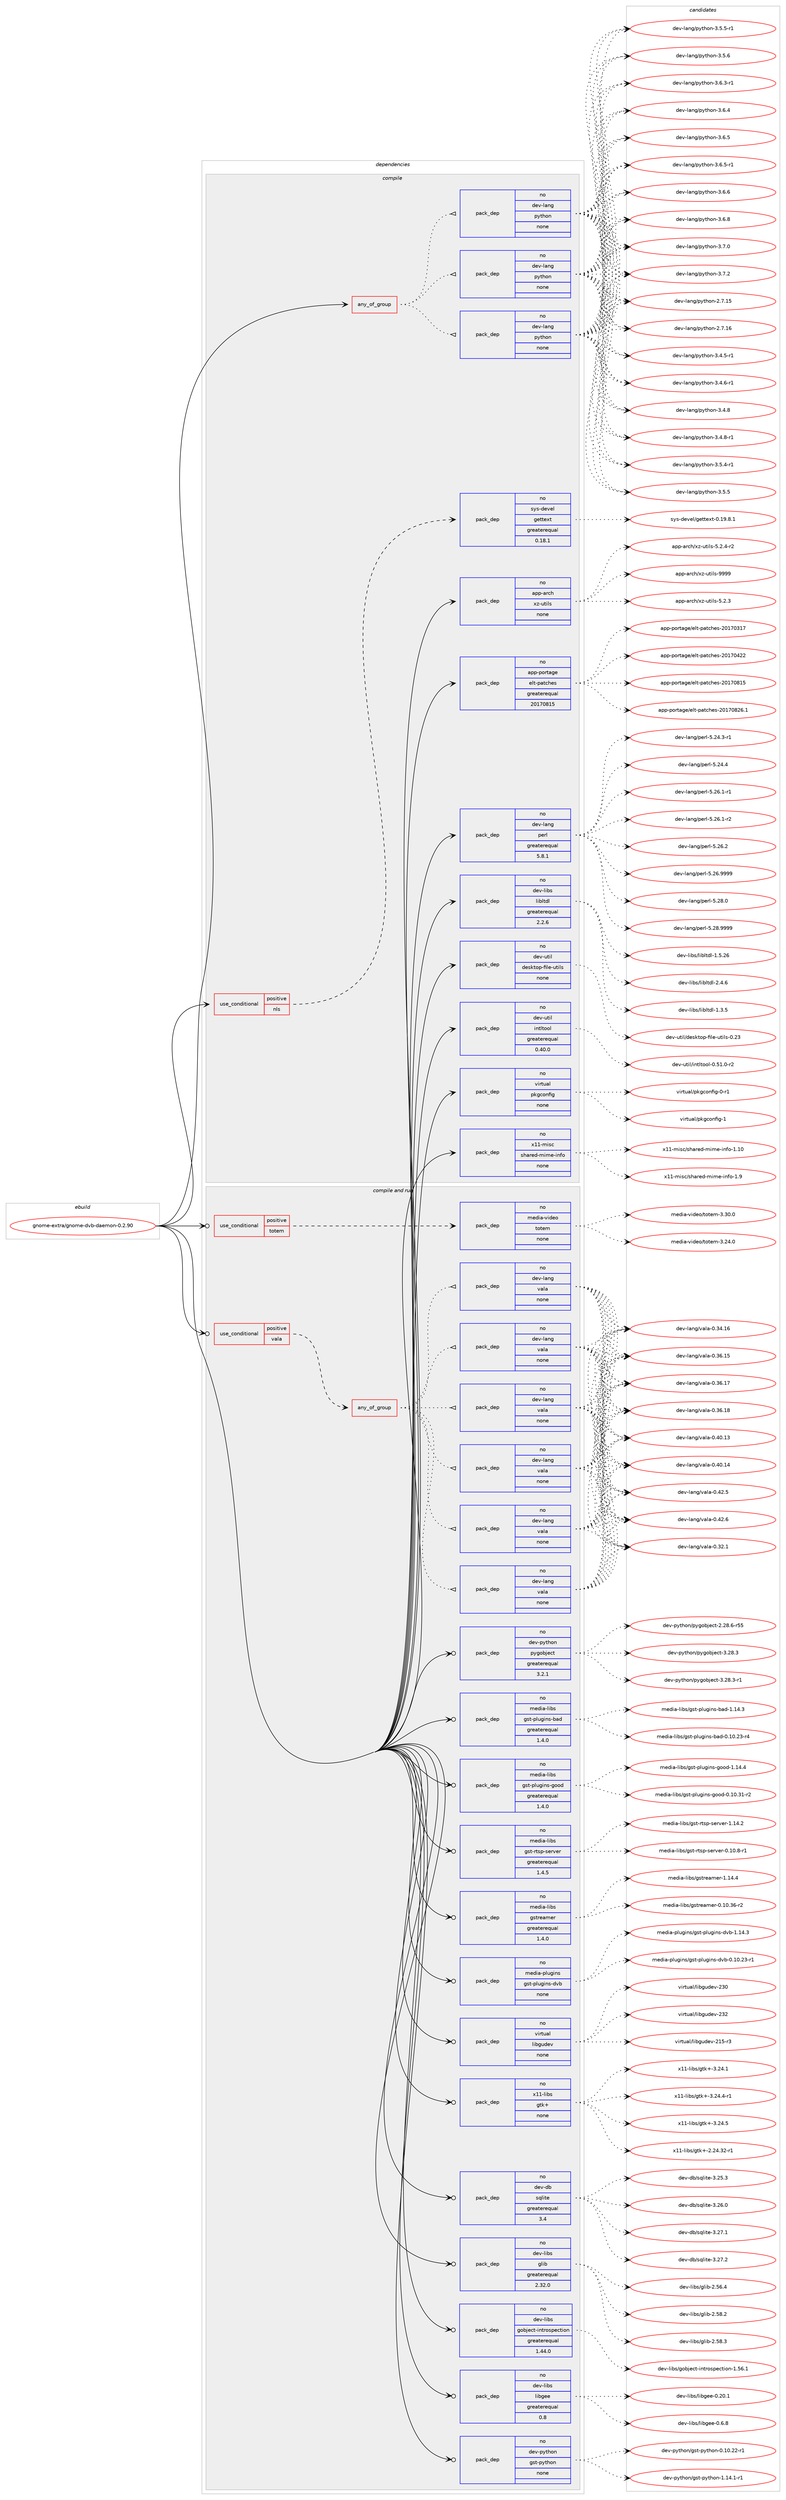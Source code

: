 digraph prolog {

# *************
# Graph options
# *************

newrank=true;
concentrate=true;
compound=true;
graph [rankdir=LR,fontname=Helvetica,fontsize=10,ranksep=1.5];#, ranksep=2.5, nodesep=0.2];
edge  [arrowhead=vee];
node  [fontname=Helvetica,fontsize=10];

# **********
# The ebuild
# **********

subgraph cluster_leftcol {
color=gray;
rank=same;
label=<<i>ebuild</i>>;
id [label="gnome-extra/gnome-dvb-daemon-0.2.90", color=red, width=4, href="../gnome-extra/gnome-dvb-daemon-0.2.90.svg"];
}

# ****************
# The dependencies
# ****************

subgraph cluster_midcol {
color=gray;
label=<<i>dependencies</i>>;
subgraph cluster_compile {
fillcolor="#eeeeee";
style=filled;
label=<<i>compile</i>>;
subgraph any23605 {
dependency1567300 [label=<<TABLE BORDER="0" CELLBORDER="1" CELLSPACING="0" CELLPADDING="4"><TR><TD CELLPADDING="10">any_of_group</TD></TR></TABLE>>, shape=none, color=red];subgraph pack1115075 {
dependency1567301 [label=<<TABLE BORDER="0" CELLBORDER="1" CELLSPACING="0" CELLPADDING="4" WIDTH="220"><TR><TD ROWSPAN="6" CELLPADDING="30">pack_dep</TD></TR><TR><TD WIDTH="110">no</TD></TR><TR><TD>dev-lang</TD></TR><TR><TD>python</TD></TR><TR><TD>none</TD></TR><TR><TD></TD></TR></TABLE>>, shape=none, color=blue];
}
dependency1567300:e -> dependency1567301:w [weight=20,style="dotted",arrowhead="oinv"];
subgraph pack1115076 {
dependency1567302 [label=<<TABLE BORDER="0" CELLBORDER="1" CELLSPACING="0" CELLPADDING="4" WIDTH="220"><TR><TD ROWSPAN="6" CELLPADDING="30">pack_dep</TD></TR><TR><TD WIDTH="110">no</TD></TR><TR><TD>dev-lang</TD></TR><TR><TD>python</TD></TR><TR><TD>none</TD></TR><TR><TD></TD></TR></TABLE>>, shape=none, color=blue];
}
dependency1567300:e -> dependency1567302:w [weight=20,style="dotted",arrowhead="oinv"];
subgraph pack1115077 {
dependency1567303 [label=<<TABLE BORDER="0" CELLBORDER="1" CELLSPACING="0" CELLPADDING="4" WIDTH="220"><TR><TD ROWSPAN="6" CELLPADDING="30">pack_dep</TD></TR><TR><TD WIDTH="110">no</TD></TR><TR><TD>dev-lang</TD></TR><TR><TD>python</TD></TR><TR><TD>none</TD></TR><TR><TD></TD></TR></TABLE>>, shape=none, color=blue];
}
dependency1567300:e -> dependency1567303:w [weight=20,style="dotted",arrowhead="oinv"];
}
id:e -> dependency1567300:w [weight=20,style="solid",arrowhead="vee"];
subgraph cond428008 {
dependency1567304 [label=<<TABLE BORDER="0" CELLBORDER="1" CELLSPACING="0" CELLPADDING="4"><TR><TD ROWSPAN="3" CELLPADDING="10">use_conditional</TD></TR><TR><TD>positive</TD></TR><TR><TD>nls</TD></TR></TABLE>>, shape=none, color=red];
subgraph pack1115078 {
dependency1567305 [label=<<TABLE BORDER="0" CELLBORDER="1" CELLSPACING="0" CELLPADDING="4" WIDTH="220"><TR><TD ROWSPAN="6" CELLPADDING="30">pack_dep</TD></TR><TR><TD WIDTH="110">no</TD></TR><TR><TD>sys-devel</TD></TR><TR><TD>gettext</TD></TR><TR><TD>greaterequal</TD></TR><TR><TD>0.18.1</TD></TR></TABLE>>, shape=none, color=blue];
}
dependency1567304:e -> dependency1567305:w [weight=20,style="dashed",arrowhead="vee"];
}
id:e -> dependency1567304:w [weight=20,style="solid",arrowhead="vee"];
subgraph pack1115079 {
dependency1567306 [label=<<TABLE BORDER="0" CELLBORDER="1" CELLSPACING="0" CELLPADDING="4" WIDTH="220"><TR><TD ROWSPAN="6" CELLPADDING="30">pack_dep</TD></TR><TR><TD WIDTH="110">no</TD></TR><TR><TD>app-arch</TD></TR><TR><TD>xz-utils</TD></TR><TR><TD>none</TD></TR><TR><TD></TD></TR></TABLE>>, shape=none, color=blue];
}
id:e -> dependency1567306:w [weight=20,style="solid",arrowhead="vee"];
subgraph pack1115080 {
dependency1567307 [label=<<TABLE BORDER="0" CELLBORDER="1" CELLSPACING="0" CELLPADDING="4" WIDTH="220"><TR><TD ROWSPAN="6" CELLPADDING="30">pack_dep</TD></TR><TR><TD WIDTH="110">no</TD></TR><TR><TD>app-portage</TD></TR><TR><TD>elt-patches</TD></TR><TR><TD>greaterequal</TD></TR><TR><TD>20170815</TD></TR></TABLE>>, shape=none, color=blue];
}
id:e -> dependency1567307:w [weight=20,style="solid",arrowhead="vee"];
subgraph pack1115081 {
dependency1567308 [label=<<TABLE BORDER="0" CELLBORDER="1" CELLSPACING="0" CELLPADDING="4" WIDTH="220"><TR><TD ROWSPAN="6" CELLPADDING="30">pack_dep</TD></TR><TR><TD WIDTH="110">no</TD></TR><TR><TD>dev-lang</TD></TR><TR><TD>perl</TD></TR><TR><TD>greaterequal</TD></TR><TR><TD>5.8.1</TD></TR></TABLE>>, shape=none, color=blue];
}
id:e -> dependency1567308:w [weight=20,style="solid",arrowhead="vee"];
subgraph pack1115082 {
dependency1567309 [label=<<TABLE BORDER="0" CELLBORDER="1" CELLSPACING="0" CELLPADDING="4" WIDTH="220"><TR><TD ROWSPAN="6" CELLPADDING="30">pack_dep</TD></TR><TR><TD WIDTH="110">no</TD></TR><TR><TD>dev-libs</TD></TR><TR><TD>libltdl</TD></TR><TR><TD>greaterequal</TD></TR><TR><TD>2.2.6</TD></TR></TABLE>>, shape=none, color=blue];
}
id:e -> dependency1567309:w [weight=20,style="solid",arrowhead="vee"];
subgraph pack1115083 {
dependency1567310 [label=<<TABLE BORDER="0" CELLBORDER="1" CELLSPACING="0" CELLPADDING="4" WIDTH="220"><TR><TD ROWSPAN="6" CELLPADDING="30">pack_dep</TD></TR><TR><TD WIDTH="110">no</TD></TR><TR><TD>dev-util</TD></TR><TR><TD>desktop-file-utils</TD></TR><TR><TD>none</TD></TR><TR><TD></TD></TR></TABLE>>, shape=none, color=blue];
}
id:e -> dependency1567310:w [weight=20,style="solid",arrowhead="vee"];
subgraph pack1115084 {
dependency1567311 [label=<<TABLE BORDER="0" CELLBORDER="1" CELLSPACING="0" CELLPADDING="4" WIDTH="220"><TR><TD ROWSPAN="6" CELLPADDING="30">pack_dep</TD></TR><TR><TD WIDTH="110">no</TD></TR><TR><TD>dev-util</TD></TR><TR><TD>intltool</TD></TR><TR><TD>greaterequal</TD></TR><TR><TD>0.40.0</TD></TR></TABLE>>, shape=none, color=blue];
}
id:e -> dependency1567311:w [weight=20,style="solid",arrowhead="vee"];
subgraph pack1115085 {
dependency1567312 [label=<<TABLE BORDER="0" CELLBORDER="1" CELLSPACING="0" CELLPADDING="4" WIDTH="220"><TR><TD ROWSPAN="6" CELLPADDING="30">pack_dep</TD></TR><TR><TD WIDTH="110">no</TD></TR><TR><TD>virtual</TD></TR><TR><TD>pkgconfig</TD></TR><TR><TD>none</TD></TR><TR><TD></TD></TR></TABLE>>, shape=none, color=blue];
}
id:e -> dependency1567312:w [weight=20,style="solid",arrowhead="vee"];
subgraph pack1115086 {
dependency1567313 [label=<<TABLE BORDER="0" CELLBORDER="1" CELLSPACING="0" CELLPADDING="4" WIDTH="220"><TR><TD ROWSPAN="6" CELLPADDING="30">pack_dep</TD></TR><TR><TD WIDTH="110">no</TD></TR><TR><TD>x11-misc</TD></TR><TR><TD>shared-mime-info</TD></TR><TR><TD>none</TD></TR><TR><TD></TD></TR></TABLE>>, shape=none, color=blue];
}
id:e -> dependency1567313:w [weight=20,style="solid",arrowhead="vee"];
}
subgraph cluster_compileandrun {
fillcolor="#eeeeee";
style=filled;
label=<<i>compile and run</i>>;
subgraph cond428009 {
dependency1567314 [label=<<TABLE BORDER="0" CELLBORDER="1" CELLSPACING="0" CELLPADDING="4"><TR><TD ROWSPAN="3" CELLPADDING="10">use_conditional</TD></TR><TR><TD>positive</TD></TR><TR><TD>totem</TD></TR></TABLE>>, shape=none, color=red];
subgraph pack1115087 {
dependency1567315 [label=<<TABLE BORDER="0" CELLBORDER="1" CELLSPACING="0" CELLPADDING="4" WIDTH="220"><TR><TD ROWSPAN="6" CELLPADDING="30">pack_dep</TD></TR><TR><TD WIDTH="110">no</TD></TR><TR><TD>media-video</TD></TR><TR><TD>totem</TD></TR><TR><TD>none</TD></TR><TR><TD></TD></TR></TABLE>>, shape=none, color=blue];
}
dependency1567314:e -> dependency1567315:w [weight=20,style="dashed",arrowhead="vee"];
}
id:e -> dependency1567314:w [weight=20,style="solid",arrowhead="odotvee"];
subgraph cond428010 {
dependency1567316 [label=<<TABLE BORDER="0" CELLBORDER="1" CELLSPACING="0" CELLPADDING="4"><TR><TD ROWSPAN="3" CELLPADDING="10">use_conditional</TD></TR><TR><TD>positive</TD></TR><TR><TD>vala</TD></TR></TABLE>>, shape=none, color=red];
subgraph any23606 {
dependency1567317 [label=<<TABLE BORDER="0" CELLBORDER="1" CELLSPACING="0" CELLPADDING="4"><TR><TD CELLPADDING="10">any_of_group</TD></TR></TABLE>>, shape=none, color=red];subgraph pack1115088 {
dependency1567318 [label=<<TABLE BORDER="0" CELLBORDER="1" CELLSPACING="0" CELLPADDING="4" WIDTH="220"><TR><TD ROWSPAN="6" CELLPADDING="30">pack_dep</TD></TR><TR><TD WIDTH="110">no</TD></TR><TR><TD>dev-lang</TD></TR><TR><TD>vala</TD></TR><TR><TD>none</TD></TR><TR><TD></TD></TR></TABLE>>, shape=none, color=blue];
}
dependency1567317:e -> dependency1567318:w [weight=20,style="dotted",arrowhead="oinv"];
subgraph pack1115089 {
dependency1567319 [label=<<TABLE BORDER="0" CELLBORDER="1" CELLSPACING="0" CELLPADDING="4" WIDTH="220"><TR><TD ROWSPAN="6" CELLPADDING="30">pack_dep</TD></TR><TR><TD WIDTH="110">no</TD></TR><TR><TD>dev-lang</TD></TR><TR><TD>vala</TD></TR><TR><TD>none</TD></TR><TR><TD></TD></TR></TABLE>>, shape=none, color=blue];
}
dependency1567317:e -> dependency1567319:w [weight=20,style="dotted",arrowhead="oinv"];
subgraph pack1115090 {
dependency1567320 [label=<<TABLE BORDER="0" CELLBORDER="1" CELLSPACING="0" CELLPADDING="4" WIDTH="220"><TR><TD ROWSPAN="6" CELLPADDING="30">pack_dep</TD></TR><TR><TD WIDTH="110">no</TD></TR><TR><TD>dev-lang</TD></TR><TR><TD>vala</TD></TR><TR><TD>none</TD></TR><TR><TD></TD></TR></TABLE>>, shape=none, color=blue];
}
dependency1567317:e -> dependency1567320:w [weight=20,style="dotted",arrowhead="oinv"];
subgraph pack1115091 {
dependency1567321 [label=<<TABLE BORDER="0" CELLBORDER="1" CELLSPACING="0" CELLPADDING="4" WIDTH="220"><TR><TD ROWSPAN="6" CELLPADDING="30">pack_dep</TD></TR><TR><TD WIDTH="110">no</TD></TR><TR><TD>dev-lang</TD></TR><TR><TD>vala</TD></TR><TR><TD>none</TD></TR><TR><TD></TD></TR></TABLE>>, shape=none, color=blue];
}
dependency1567317:e -> dependency1567321:w [weight=20,style="dotted",arrowhead="oinv"];
subgraph pack1115092 {
dependency1567322 [label=<<TABLE BORDER="0" CELLBORDER="1" CELLSPACING="0" CELLPADDING="4" WIDTH="220"><TR><TD ROWSPAN="6" CELLPADDING="30">pack_dep</TD></TR><TR><TD WIDTH="110">no</TD></TR><TR><TD>dev-lang</TD></TR><TR><TD>vala</TD></TR><TR><TD>none</TD></TR><TR><TD></TD></TR></TABLE>>, shape=none, color=blue];
}
dependency1567317:e -> dependency1567322:w [weight=20,style="dotted",arrowhead="oinv"];
subgraph pack1115093 {
dependency1567323 [label=<<TABLE BORDER="0" CELLBORDER="1" CELLSPACING="0" CELLPADDING="4" WIDTH="220"><TR><TD ROWSPAN="6" CELLPADDING="30">pack_dep</TD></TR><TR><TD WIDTH="110">no</TD></TR><TR><TD>dev-lang</TD></TR><TR><TD>vala</TD></TR><TR><TD>none</TD></TR><TR><TD></TD></TR></TABLE>>, shape=none, color=blue];
}
dependency1567317:e -> dependency1567323:w [weight=20,style="dotted",arrowhead="oinv"];
}
dependency1567316:e -> dependency1567317:w [weight=20,style="dashed",arrowhead="vee"];
}
id:e -> dependency1567316:w [weight=20,style="solid",arrowhead="odotvee"];
subgraph pack1115094 {
dependency1567324 [label=<<TABLE BORDER="0" CELLBORDER="1" CELLSPACING="0" CELLPADDING="4" WIDTH="220"><TR><TD ROWSPAN="6" CELLPADDING="30">pack_dep</TD></TR><TR><TD WIDTH="110">no</TD></TR><TR><TD>dev-db</TD></TR><TR><TD>sqlite</TD></TR><TR><TD>greaterequal</TD></TR><TR><TD>3.4</TD></TR></TABLE>>, shape=none, color=blue];
}
id:e -> dependency1567324:w [weight=20,style="solid",arrowhead="odotvee"];
subgraph pack1115095 {
dependency1567325 [label=<<TABLE BORDER="0" CELLBORDER="1" CELLSPACING="0" CELLPADDING="4" WIDTH="220"><TR><TD ROWSPAN="6" CELLPADDING="30">pack_dep</TD></TR><TR><TD WIDTH="110">no</TD></TR><TR><TD>dev-libs</TD></TR><TR><TD>glib</TD></TR><TR><TD>greaterequal</TD></TR><TR><TD>2.32.0</TD></TR></TABLE>>, shape=none, color=blue];
}
id:e -> dependency1567325:w [weight=20,style="solid",arrowhead="odotvee"];
subgraph pack1115096 {
dependency1567326 [label=<<TABLE BORDER="0" CELLBORDER="1" CELLSPACING="0" CELLPADDING="4" WIDTH="220"><TR><TD ROWSPAN="6" CELLPADDING="30">pack_dep</TD></TR><TR><TD WIDTH="110">no</TD></TR><TR><TD>dev-libs</TD></TR><TR><TD>gobject-introspection</TD></TR><TR><TD>greaterequal</TD></TR><TR><TD>1.44.0</TD></TR></TABLE>>, shape=none, color=blue];
}
id:e -> dependency1567326:w [weight=20,style="solid",arrowhead="odotvee"];
subgraph pack1115097 {
dependency1567327 [label=<<TABLE BORDER="0" CELLBORDER="1" CELLSPACING="0" CELLPADDING="4" WIDTH="220"><TR><TD ROWSPAN="6" CELLPADDING="30">pack_dep</TD></TR><TR><TD WIDTH="110">no</TD></TR><TR><TD>dev-libs</TD></TR><TR><TD>libgee</TD></TR><TR><TD>greaterequal</TD></TR><TR><TD>0.8</TD></TR></TABLE>>, shape=none, color=blue];
}
id:e -> dependency1567327:w [weight=20,style="solid",arrowhead="odotvee"];
subgraph pack1115098 {
dependency1567328 [label=<<TABLE BORDER="0" CELLBORDER="1" CELLSPACING="0" CELLPADDING="4" WIDTH="220"><TR><TD ROWSPAN="6" CELLPADDING="30">pack_dep</TD></TR><TR><TD WIDTH="110">no</TD></TR><TR><TD>dev-python</TD></TR><TR><TD>gst-python</TD></TR><TR><TD>none</TD></TR><TR><TD></TD></TR></TABLE>>, shape=none, color=blue];
}
id:e -> dependency1567328:w [weight=20,style="solid",arrowhead="odotvee"];
subgraph pack1115099 {
dependency1567329 [label=<<TABLE BORDER="0" CELLBORDER="1" CELLSPACING="0" CELLPADDING="4" WIDTH="220"><TR><TD ROWSPAN="6" CELLPADDING="30">pack_dep</TD></TR><TR><TD WIDTH="110">no</TD></TR><TR><TD>dev-python</TD></TR><TR><TD>pygobject</TD></TR><TR><TD>greaterequal</TD></TR><TR><TD>3.2.1</TD></TR></TABLE>>, shape=none, color=blue];
}
id:e -> dependency1567329:w [weight=20,style="solid",arrowhead="odotvee"];
subgraph pack1115100 {
dependency1567330 [label=<<TABLE BORDER="0" CELLBORDER="1" CELLSPACING="0" CELLPADDING="4" WIDTH="220"><TR><TD ROWSPAN="6" CELLPADDING="30">pack_dep</TD></TR><TR><TD WIDTH="110">no</TD></TR><TR><TD>media-libs</TD></TR><TR><TD>gst-plugins-bad</TD></TR><TR><TD>greaterequal</TD></TR><TR><TD>1.4.0</TD></TR></TABLE>>, shape=none, color=blue];
}
id:e -> dependency1567330:w [weight=20,style="solid",arrowhead="odotvee"];
subgraph pack1115101 {
dependency1567331 [label=<<TABLE BORDER="0" CELLBORDER="1" CELLSPACING="0" CELLPADDING="4" WIDTH="220"><TR><TD ROWSPAN="6" CELLPADDING="30">pack_dep</TD></TR><TR><TD WIDTH="110">no</TD></TR><TR><TD>media-libs</TD></TR><TR><TD>gst-plugins-good</TD></TR><TR><TD>greaterequal</TD></TR><TR><TD>1.4.0</TD></TR></TABLE>>, shape=none, color=blue];
}
id:e -> dependency1567331:w [weight=20,style="solid",arrowhead="odotvee"];
subgraph pack1115102 {
dependency1567332 [label=<<TABLE BORDER="0" CELLBORDER="1" CELLSPACING="0" CELLPADDING="4" WIDTH="220"><TR><TD ROWSPAN="6" CELLPADDING="30">pack_dep</TD></TR><TR><TD WIDTH="110">no</TD></TR><TR><TD>media-libs</TD></TR><TR><TD>gst-rtsp-server</TD></TR><TR><TD>greaterequal</TD></TR><TR><TD>1.4.5</TD></TR></TABLE>>, shape=none, color=blue];
}
id:e -> dependency1567332:w [weight=20,style="solid",arrowhead="odotvee"];
subgraph pack1115103 {
dependency1567333 [label=<<TABLE BORDER="0" CELLBORDER="1" CELLSPACING="0" CELLPADDING="4" WIDTH="220"><TR><TD ROWSPAN="6" CELLPADDING="30">pack_dep</TD></TR><TR><TD WIDTH="110">no</TD></TR><TR><TD>media-libs</TD></TR><TR><TD>gstreamer</TD></TR><TR><TD>greaterequal</TD></TR><TR><TD>1.4.0</TD></TR></TABLE>>, shape=none, color=blue];
}
id:e -> dependency1567333:w [weight=20,style="solid",arrowhead="odotvee"];
subgraph pack1115104 {
dependency1567334 [label=<<TABLE BORDER="0" CELLBORDER="1" CELLSPACING="0" CELLPADDING="4" WIDTH="220"><TR><TD ROWSPAN="6" CELLPADDING="30">pack_dep</TD></TR><TR><TD WIDTH="110">no</TD></TR><TR><TD>media-plugins</TD></TR><TR><TD>gst-plugins-dvb</TD></TR><TR><TD>none</TD></TR><TR><TD></TD></TR></TABLE>>, shape=none, color=blue];
}
id:e -> dependency1567334:w [weight=20,style="solid",arrowhead="odotvee"];
subgraph pack1115105 {
dependency1567335 [label=<<TABLE BORDER="0" CELLBORDER="1" CELLSPACING="0" CELLPADDING="4" WIDTH="220"><TR><TD ROWSPAN="6" CELLPADDING="30">pack_dep</TD></TR><TR><TD WIDTH="110">no</TD></TR><TR><TD>virtual</TD></TR><TR><TD>libgudev</TD></TR><TR><TD>none</TD></TR><TR><TD></TD></TR></TABLE>>, shape=none, color=blue];
}
id:e -> dependency1567335:w [weight=20,style="solid",arrowhead="odotvee"];
subgraph pack1115106 {
dependency1567336 [label=<<TABLE BORDER="0" CELLBORDER="1" CELLSPACING="0" CELLPADDING="4" WIDTH="220"><TR><TD ROWSPAN="6" CELLPADDING="30">pack_dep</TD></TR><TR><TD WIDTH="110">no</TD></TR><TR><TD>x11-libs</TD></TR><TR><TD>gtk+</TD></TR><TR><TD>none</TD></TR><TR><TD></TD></TR></TABLE>>, shape=none, color=blue];
}
id:e -> dependency1567336:w [weight=20,style="solid",arrowhead="odotvee"];
}
subgraph cluster_run {
fillcolor="#eeeeee";
style=filled;
label=<<i>run</i>>;
}
}

# **************
# The candidates
# **************

subgraph cluster_choices {
rank=same;
color=gray;
label=<<i>candidates</i>>;

subgraph choice1115075 {
color=black;
nodesep=1;
choice10010111845108971101034711212111610411111045504655464953 [label="dev-lang/python-2.7.15", color=red, width=4,href="../dev-lang/python-2.7.15.svg"];
choice10010111845108971101034711212111610411111045504655464954 [label="dev-lang/python-2.7.16", color=red, width=4,href="../dev-lang/python-2.7.16.svg"];
choice1001011184510897110103471121211161041111104551465246534511449 [label="dev-lang/python-3.4.5-r1", color=red, width=4,href="../dev-lang/python-3.4.5-r1.svg"];
choice1001011184510897110103471121211161041111104551465246544511449 [label="dev-lang/python-3.4.6-r1", color=red, width=4,href="../dev-lang/python-3.4.6-r1.svg"];
choice100101118451089711010347112121116104111110455146524656 [label="dev-lang/python-3.4.8", color=red, width=4,href="../dev-lang/python-3.4.8.svg"];
choice1001011184510897110103471121211161041111104551465246564511449 [label="dev-lang/python-3.4.8-r1", color=red, width=4,href="../dev-lang/python-3.4.8-r1.svg"];
choice1001011184510897110103471121211161041111104551465346524511449 [label="dev-lang/python-3.5.4-r1", color=red, width=4,href="../dev-lang/python-3.5.4-r1.svg"];
choice100101118451089711010347112121116104111110455146534653 [label="dev-lang/python-3.5.5", color=red, width=4,href="../dev-lang/python-3.5.5.svg"];
choice1001011184510897110103471121211161041111104551465346534511449 [label="dev-lang/python-3.5.5-r1", color=red, width=4,href="../dev-lang/python-3.5.5-r1.svg"];
choice100101118451089711010347112121116104111110455146534654 [label="dev-lang/python-3.5.6", color=red, width=4,href="../dev-lang/python-3.5.6.svg"];
choice1001011184510897110103471121211161041111104551465446514511449 [label="dev-lang/python-3.6.3-r1", color=red, width=4,href="../dev-lang/python-3.6.3-r1.svg"];
choice100101118451089711010347112121116104111110455146544652 [label="dev-lang/python-3.6.4", color=red, width=4,href="../dev-lang/python-3.6.4.svg"];
choice100101118451089711010347112121116104111110455146544653 [label="dev-lang/python-3.6.5", color=red, width=4,href="../dev-lang/python-3.6.5.svg"];
choice1001011184510897110103471121211161041111104551465446534511449 [label="dev-lang/python-3.6.5-r1", color=red, width=4,href="../dev-lang/python-3.6.5-r1.svg"];
choice100101118451089711010347112121116104111110455146544654 [label="dev-lang/python-3.6.6", color=red, width=4,href="../dev-lang/python-3.6.6.svg"];
choice100101118451089711010347112121116104111110455146544656 [label="dev-lang/python-3.6.8", color=red, width=4,href="../dev-lang/python-3.6.8.svg"];
choice100101118451089711010347112121116104111110455146554648 [label="dev-lang/python-3.7.0", color=red, width=4,href="../dev-lang/python-3.7.0.svg"];
choice100101118451089711010347112121116104111110455146554650 [label="dev-lang/python-3.7.2", color=red, width=4,href="../dev-lang/python-3.7.2.svg"];
dependency1567301:e -> choice10010111845108971101034711212111610411111045504655464953:w [style=dotted,weight="100"];
dependency1567301:e -> choice10010111845108971101034711212111610411111045504655464954:w [style=dotted,weight="100"];
dependency1567301:e -> choice1001011184510897110103471121211161041111104551465246534511449:w [style=dotted,weight="100"];
dependency1567301:e -> choice1001011184510897110103471121211161041111104551465246544511449:w [style=dotted,weight="100"];
dependency1567301:e -> choice100101118451089711010347112121116104111110455146524656:w [style=dotted,weight="100"];
dependency1567301:e -> choice1001011184510897110103471121211161041111104551465246564511449:w [style=dotted,weight="100"];
dependency1567301:e -> choice1001011184510897110103471121211161041111104551465346524511449:w [style=dotted,weight="100"];
dependency1567301:e -> choice100101118451089711010347112121116104111110455146534653:w [style=dotted,weight="100"];
dependency1567301:e -> choice1001011184510897110103471121211161041111104551465346534511449:w [style=dotted,weight="100"];
dependency1567301:e -> choice100101118451089711010347112121116104111110455146534654:w [style=dotted,weight="100"];
dependency1567301:e -> choice1001011184510897110103471121211161041111104551465446514511449:w [style=dotted,weight="100"];
dependency1567301:e -> choice100101118451089711010347112121116104111110455146544652:w [style=dotted,weight="100"];
dependency1567301:e -> choice100101118451089711010347112121116104111110455146544653:w [style=dotted,weight="100"];
dependency1567301:e -> choice1001011184510897110103471121211161041111104551465446534511449:w [style=dotted,weight="100"];
dependency1567301:e -> choice100101118451089711010347112121116104111110455146544654:w [style=dotted,weight="100"];
dependency1567301:e -> choice100101118451089711010347112121116104111110455146544656:w [style=dotted,weight="100"];
dependency1567301:e -> choice100101118451089711010347112121116104111110455146554648:w [style=dotted,weight="100"];
dependency1567301:e -> choice100101118451089711010347112121116104111110455146554650:w [style=dotted,weight="100"];
}
subgraph choice1115076 {
color=black;
nodesep=1;
choice10010111845108971101034711212111610411111045504655464953 [label="dev-lang/python-2.7.15", color=red, width=4,href="../dev-lang/python-2.7.15.svg"];
choice10010111845108971101034711212111610411111045504655464954 [label="dev-lang/python-2.7.16", color=red, width=4,href="../dev-lang/python-2.7.16.svg"];
choice1001011184510897110103471121211161041111104551465246534511449 [label="dev-lang/python-3.4.5-r1", color=red, width=4,href="../dev-lang/python-3.4.5-r1.svg"];
choice1001011184510897110103471121211161041111104551465246544511449 [label="dev-lang/python-3.4.6-r1", color=red, width=4,href="../dev-lang/python-3.4.6-r1.svg"];
choice100101118451089711010347112121116104111110455146524656 [label="dev-lang/python-3.4.8", color=red, width=4,href="../dev-lang/python-3.4.8.svg"];
choice1001011184510897110103471121211161041111104551465246564511449 [label="dev-lang/python-3.4.8-r1", color=red, width=4,href="../dev-lang/python-3.4.8-r1.svg"];
choice1001011184510897110103471121211161041111104551465346524511449 [label="dev-lang/python-3.5.4-r1", color=red, width=4,href="../dev-lang/python-3.5.4-r1.svg"];
choice100101118451089711010347112121116104111110455146534653 [label="dev-lang/python-3.5.5", color=red, width=4,href="../dev-lang/python-3.5.5.svg"];
choice1001011184510897110103471121211161041111104551465346534511449 [label="dev-lang/python-3.5.5-r1", color=red, width=4,href="../dev-lang/python-3.5.5-r1.svg"];
choice100101118451089711010347112121116104111110455146534654 [label="dev-lang/python-3.5.6", color=red, width=4,href="../dev-lang/python-3.5.6.svg"];
choice1001011184510897110103471121211161041111104551465446514511449 [label="dev-lang/python-3.6.3-r1", color=red, width=4,href="../dev-lang/python-3.6.3-r1.svg"];
choice100101118451089711010347112121116104111110455146544652 [label="dev-lang/python-3.6.4", color=red, width=4,href="../dev-lang/python-3.6.4.svg"];
choice100101118451089711010347112121116104111110455146544653 [label="dev-lang/python-3.6.5", color=red, width=4,href="../dev-lang/python-3.6.5.svg"];
choice1001011184510897110103471121211161041111104551465446534511449 [label="dev-lang/python-3.6.5-r1", color=red, width=4,href="../dev-lang/python-3.6.5-r1.svg"];
choice100101118451089711010347112121116104111110455146544654 [label="dev-lang/python-3.6.6", color=red, width=4,href="../dev-lang/python-3.6.6.svg"];
choice100101118451089711010347112121116104111110455146544656 [label="dev-lang/python-3.6.8", color=red, width=4,href="../dev-lang/python-3.6.8.svg"];
choice100101118451089711010347112121116104111110455146554648 [label="dev-lang/python-3.7.0", color=red, width=4,href="../dev-lang/python-3.7.0.svg"];
choice100101118451089711010347112121116104111110455146554650 [label="dev-lang/python-3.7.2", color=red, width=4,href="../dev-lang/python-3.7.2.svg"];
dependency1567302:e -> choice10010111845108971101034711212111610411111045504655464953:w [style=dotted,weight="100"];
dependency1567302:e -> choice10010111845108971101034711212111610411111045504655464954:w [style=dotted,weight="100"];
dependency1567302:e -> choice1001011184510897110103471121211161041111104551465246534511449:w [style=dotted,weight="100"];
dependency1567302:e -> choice1001011184510897110103471121211161041111104551465246544511449:w [style=dotted,weight="100"];
dependency1567302:e -> choice100101118451089711010347112121116104111110455146524656:w [style=dotted,weight="100"];
dependency1567302:e -> choice1001011184510897110103471121211161041111104551465246564511449:w [style=dotted,weight="100"];
dependency1567302:e -> choice1001011184510897110103471121211161041111104551465346524511449:w [style=dotted,weight="100"];
dependency1567302:e -> choice100101118451089711010347112121116104111110455146534653:w [style=dotted,weight="100"];
dependency1567302:e -> choice1001011184510897110103471121211161041111104551465346534511449:w [style=dotted,weight="100"];
dependency1567302:e -> choice100101118451089711010347112121116104111110455146534654:w [style=dotted,weight="100"];
dependency1567302:e -> choice1001011184510897110103471121211161041111104551465446514511449:w [style=dotted,weight="100"];
dependency1567302:e -> choice100101118451089711010347112121116104111110455146544652:w [style=dotted,weight="100"];
dependency1567302:e -> choice100101118451089711010347112121116104111110455146544653:w [style=dotted,weight="100"];
dependency1567302:e -> choice1001011184510897110103471121211161041111104551465446534511449:w [style=dotted,weight="100"];
dependency1567302:e -> choice100101118451089711010347112121116104111110455146544654:w [style=dotted,weight="100"];
dependency1567302:e -> choice100101118451089711010347112121116104111110455146544656:w [style=dotted,weight="100"];
dependency1567302:e -> choice100101118451089711010347112121116104111110455146554648:w [style=dotted,weight="100"];
dependency1567302:e -> choice100101118451089711010347112121116104111110455146554650:w [style=dotted,weight="100"];
}
subgraph choice1115077 {
color=black;
nodesep=1;
choice10010111845108971101034711212111610411111045504655464953 [label="dev-lang/python-2.7.15", color=red, width=4,href="../dev-lang/python-2.7.15.svg"];
choice10010111845108971101034711212111610411111045504655464954 [label="dev-lang/python-2.7.16", color=red, width=4,href="../dev-lang/python-2.7.16.svg"];
choice1001011184510897110103471121211161041111104551465246534511449 [label="dev-lang/python-3.4.5-r1", color=red, width=4,href="../dev-lang/python-3.4.5-r1.svg"];
choice1001011184510897110103471121211161041111104551465246544511449 [label="dev-lang/python-3.4.6-r1", color=red, width=4,href="../dev-lang/python-3.4.6-r1.svg"];
choice100101118451089711010347112121116104111110455146524656 [label="dev-lang/python-3.4.8", color=red, width=4,href="../dev-lang/python-3.4.8.svg"];
choice1001011184510897110103471121211161041111104551465246564511449 [label="dev-lang/python-3.4.8-r1", color=red, width=4,href="../dev-lang/python-3.4.8-r1.svg"];
choice1001011184510897110103471121211161041111104551465346524511449 [label="dev-lang/python-3.5.4-r1", color=red, width=4,href="../dev-lang/python-3.5.4-r1.svg"];
choice100101118451089711010347112121116104111110455146534653 [label="dev-lang/python-3.5.5", color=red, width=4,href="../dev-lang/python-3.5.5.svg"];
choice1001011184510897110103471121211161041111104551465346534511449 [label="dev-lang/python-3.5.5-r1", color=red, width=4,href="../dev-lang/python-3.5.5-r1.svg"];
choice100101118451089711010347112121116104111110455146534654 [label="dev-lang/python-3.5.6", color=red, width=4,href="../dev-lang/python-3.5.6.svg"];
choice1001011184510897110103471121211161041111104551465446514511449 [label="dev-lang/python-3.6.3-r1", color=red, width=4,href="../dev-lang/python-3.6.3-r1.svg"];
choice100101118451089711010347112121116104111110455146544652 [label="dev-lang/python-3.6.4", color=red, width=4,href="../dev-lang/python-3.6.4.svg"];
choice100101118451089711010347112121116104111110455146544653 [label="dev-lang/python-3.6.5", color=red, width=4,href="../dev-lang/python-3.6.5.svg"];
choice1001011184510897110103471121211161041111104551465446534511449 [label="dev-lang/python-3.6.5-r1", color=red, width=4,href="../dev-lang/python-3.6.5-r1.svg"];
choice100101118451089711010347112121116104111110455146544654 [label="dev-lang/python-3.6.6", color=red, width=4,href="../dev-lang/python-3.6.6.svg"];
choice100101118451089711010347112121116104111110455146544656 [label="dev-lang/python-3.6.8", color=red, width=4,href="../dev-lang/python-3.6.8.svg"];
choice100101118451089711010347112121116104111110455146554648 [label="dev-lang/python-3.7.0", color=red, width=4,href="../dev-lang/python-3.7.0.svg"];
choice100101118451089711010347112121116104111110455146554650 [label="dev-lang/python-3.7.2", color=red, width=4,href="../dev-lang/python-3.7.2.svg"];
dependency1567303:e -> choice10010111845108971101034711212111610411111045504655464953:w [style=dotted,weight="100"];
dependency1567303:e -> choice10010111845108971101034711212111610411111045504655464954:w [style=dotted,weight="100"];
dependency1567303:e -> choice1001011184510897110103471121211161041111104551465246534511449:w [style=dotted,weight="100"];
dependency1567303:e -> choice1001011184510897110103471121211161041111104551465246544511449:w [style=dotted,weight="100"];
dependency1567303:e -> choice100101118451089711010347112121116104111110455146524656:w [style=dotted,weight="100"];
dependency1567303:e -> choice1001011184510897110103471121211161041111104551465246564511449:w [style=dotted,weight="100"];
dependency1567303:e -> choice1001011184510897110103471121211161041111104551465346524511449:w [style=dotted,weight="100"];
dependency1567303:e -> choice100101118451089711010347112121116104111110455146534653:w [style=dotted,weight="100"];
dependency1567303:e -> choice1001011184510897110103471121211161041111104551465346534511449:w [style=dotted,weight="100"];
dependency1567303:e -> choice100101118451089711010347112121116104111110455146534654:w [style=dotted,weight="100"];
dependency1567303:e -> choice1001011184510897110103471121211161041111104551465446514511449:w [style=dotted,weight="100"];
dependency1567303:e -> choice100101118451089711010347112121116104111110455146544652:w [style=dotted,weight="100"];
dependency1567303:e -> choice100101118451089711010347112121116104111110455146544653:w [style=dotted,weight="100"];
dependency1567303:e -> choice1001011184510897110103471121211161041111104551465446534511449:w [style=dotted,weight="100"];
dependency1567303:e -> choice100101118451089711010347112121116104111110455146544654:w [style=dotted,weight="100"];
dependency1567303:e -> choice100101118451089711010347112121116104111110455146544656:w [style=dotted,weight="100"];
dependency1567303:e -> choice100101118451089711010347112121116104111110455146554648:w [style=dotted,weight="100"];
dependency1567303:e -> choice100101118451089711010347112121116104111110455146554650:w [style=dotted,weight="100"];
}
subgraph choice1115078 {
color=black;
nodesep=1;
choice1151211154510010111810110847103101116116101120116454846495746564649 [label="sys-devel/gettext-0.19.8.1", color=red, width=4,href="../sys-devel/gettext-0.19.8.1.svg"];
dependency1567305:e -> choice1151211154510010111810110847103101116116101120116454846495746564649:w [style=dotted,weight="100"];
}
subgraph choice1115079 {
color=black;
nodesep=1;
choice971121124597114991044712012245117116105108115455346504651 [label="app-arch/xz-utils-5.2.3", color=red, width=4,href="../app-arch/xz-utils-5.2.3.svg"];
choice9711211245971149910447120122451171161051081154553465046524511450 [label="app-arch/xz-utils-5.2.4-r2", color=red, width=4,href="../app-arch/xz-utils-5.2.4-r2.svg"];
choice9711211245971149910447120122451171161051081154557575757 [label="app-arch/xz-utils-9999", color=red, width=4,href="../app-arch/xz-utils-9999.svg"];
dependency1567306:e -> choice971121124597114991044712012245117116105108115455346504651:w [style=dotted,weight="100"];
dependency1567306:e -> choice9711211245971149910447120122451171161051081154553465046524511450:w [style=dotted,weight="100"];
dependency1567306:e -> choice9711211245971149910447120122451171161051081154557575757:w [style=dotted,weight="100"];
}
subgraph choice1115080 {
color=black;
nodesep=1;
choice97112112451121111141169710310147101108116451129711699104101115455048495548514955 [label="app-portage/elt-patches-20170317", color=red, width=4,href="../app-portage/elt-patches-20170317.svg"];
choice97112112451121111141169710310147101108116451129711699104101115455048495548525050 [label="app-portage/elt-patches-20170422", color=red, width=4,href="../app-portage/elt-patches-20170422.svg"];
choice97112112451121111141169710310147101108116451129711699104101115455048495548564953 [label="app-portage/elt-patches-20170815", color=red, width=4,href="../app-portage/elt-patches-20170815.svg"];
choice971121124511211111411697103101471011081164511297116991041011154550484955485650544649 [label="app-portage/elt-patches-20170826.1", color=red, width=4,href="../app-portage/elt-patches-20170826.1.svg"];
dependency1567307:e -> choice97112112451121111141169710310147101108116451129711699104101115455048495548514955:w [style=dotted,weight="100"];
dependency1567307:e -> choice97112112451121111141169710310147101108116451129711699104101115455048495548525050:w [style=dotted,weight="100"];
dependency1567307:e -> choice97112112451121111141169710310147101108116451129711699104101115455048495548564953:w [style=dotted,weight="100"];
dependency1567307:e -> choice971121124511211111411697103101471011081164511297116991041011154550484955485650544649:w [style=dotted,weight="100"];
}
subgraph choice1115081 {
color=black;
nodesep=1;
choice100101118451089711010347112101114108455346505246514511449 [label="dev-lang/perl-5.24.3-r1", color=red, width=4,href="../dev-lang/perl-5.24.3-r1.svg"];
choice10010111845108971101034711210111410845534650524652 [label="dev-lang/perl-5.24.4", color=red, width=4,href="../dev-lang/perl-5.24.4.svg"];
choice100101118451089711010347112101114108455346505446494511449 [label="dev-lang/perl-5.26.1-r1", color=red, width=4,href="../dev-lang/perl-5.26.1-r1.svg"];
choice100101118451089711010347112101114108455346505446494511450 [label="dev-lang/perl-5.26.1-r2", color=red, width=4,href="../dev-lang/perl-5.26.1-r2.svg"];
choice10010111845108971101034711210111410845534650544650 [label="dev-lang/perl-5.26.2", color=red, width=4,href="../dev-lang/perl-5.26.2.svg"];
choice10010111845108971101034711210111410845534650544657575757 [label="dev-lang/perl-5.26.9999", color=red, width=4,href="../dev-lang/perl-5.26.9999.svg"];
choice10010111845108971101034711210111410845534650564648 [label="dev-lang/perl-5.28.0", color=red, width=4,href="../dev-lang/perl-5.28.0.svg"];
choice10010111845108971101034711210111410845534650564657575757 [label="dev-lang/perl-5.28.9999", color=red, width=4,href="../dev-lang/perl-5.28.9999.svg"];
dependency1567308:e -> choice100101118451089711010347112101114108455346505246514511449:w [style=dotted,weight="100"];
dependency1567308:e -> choice10010111845108971101034711210111410845534650524652:w [style=dotted,weight="100"];
dependency1567308:e -> choice100101118451089711010347112101114108455346505446494511449:w [style=dotted,weight="100"];
dependency1567308:e -> choice100101118451089711010347112101114108455346505446494511450:w [style=dotted,weight="100"];
dependency1567308:e -> choice10010111845108971101034711210111410845534650544650:w [style=dotted,weight="100"];
dependency1567308:e -> choice10010111845108971101034711210111410845534650544657575757:w [style=dotted,weight="100"];
dependency1567308:e -> choice10010111845108971101034711210111410845534650564648:w [style=dotted,weight="100"];
dependency1567308:e -> choice10010111845108971101034711210111410845534650564657575757:w [style=dotted,weight="100"];
}
subgraph choice1115082 {
color=black;
nodesep=1;
choice10010111845108105981154710810598108116100108454946514653 [label="dev-libs/libltdl-1.3.5", color=red, width=4,href="../dev-libs/libltdl-1.3.5.svg"];
choice1001011184510810598115471081059810811610010845494653465054 [label="dev-libs/libltdl-1.5.26", color=red, width=4,href="../dev-libs/libltdl-1.5.26.svg"];
choice10010111845108105981154710810598108116100108455046524654 [label="dev-libs/libltdl-2.4.6", color=red, width=4,href="../dev-libs/libltdl-2.4.6.svg"];
dependency1567309:e -> choice10010111845108105981154710810598108116100108454946514653:w [style=dotted,weight="100"];
dependency1567309:e -> choice1001011184510810598115471081059810811610010845494653465054:w [style=dotted,weight="100"];
dependency1567309:e -> choice10010111845108105981154710810598108116100108455046524654:w [style=dotted,weight="100"];
}
subgraph choice1115083 {
color=black;
nodesep=1;
choice100101118451171161051084710010111510711611111245102105108101451171161051081154548465051 [label="dev-util/desktop-file-utils-0.23", color=red, width=4,href="../dev-util/desktop-file-utils-0.23.svg"];
dependency1567310:e -> choice100101118451171161051084710010111510711611111245102105108101451171161051081154548465051:w [style=dotted,weight="100"];
}
subgraph choice1115084 {
color=black;
nodesep=1;
choice1001011184511711610510847105110116108116111111108454846534946484511450 [label="dev-util/intltool-0.51.0-r2", color=red, width=4,href="../dev-util/intltool-0.51.0-r2.svg"];
dependency1567311:e -> choice1001011184511711610510847105110116108116111111108454846534946484511450:w [style=dotted,weight="100"];
}
subgraph choice1115085 {
color=black;
nodesep=1;
choice11810511411611797108471121071039911111010210510345484511449 [label="virtual/pkgconfig-0-r1", color=red, width=4,href="../virtual/pkgconfig-0-r1.svg"];
choice1181051141161179710847112107103991111101021051034549 [label="virtual/pkgconfig-1", color=red, width=4,href="../virtual/pkgconfig-1.svg"];
dependency1567312:e -> choice11810511411611797108471121071039911111010210510345484511449:w [style=dotted,weight="100"];
dependency1567312:e -> choice1181051141161179710847112107103991111101021051034549:w [style=dotted,weight="100"];
}
subgraph choice1115086 {
color=black;
nodesep=1;
choice12049494510910511599471151049711410110045109105109101451051101021114549464948 [label="x11-misc/shared-mime-info-1.10", color=red, width=4,href="../x11-misc/shared-mime-info-1.10.svg"];
choice120494945109105115994711510497114101100451091051091014510511010211145494657 [label="x11-misc/shared-mime-info-1.9", color=red, width=4,href="../x11-misc/shared-mime-info-1.9.svg"];
dependency1567313:e -> choice12049494510910511599471151049711410110045109105109101451051101021114549464948:w [style=dotted,weight="100"];
dependency1567313:e -> choice120494945109105115994711510497114101100451091051091014510511010211145494657:w [style=dotted,weight="100"];
}
subgraph choice1115087 {
color=black;
nodesep=1;
choice10910110010597451181051001011114711611111610110945514650524648 [label="media-video/totem-3.24.0", color=red, width=4,href="../media-video/totem-3.24.0.svg"];
choice10910110010597451181051001011114711611111610110945514651484648 [label="media-video/totem-3.30.0", color=red, width=4,href="../media-video/totem-3.30.0.svg"];
dependency1567315:e -> choice10910110010597451181051001011114711611111610110945514650524648:w [style=dotted,weight="100"];
dependency1567315:e -> choice10910110010597451181051001011114711611111610110945514651484648:w [style=dotted,weight="100"];
}
subgraph choice1115088 {
color=black;
nodesep=1;
choice100101118451089711010347118971089745484651504649 [label="dev-lang/vala-0.32.1", color=red, width=4,href="../dev-lang/vala-0.32.1.svg"];
choice10010111845108971101034711897108974548465152464954 [label="dev-lang/vala-0.34.16", color=red, width=4,href="../dev-lang/vala-0.34.16.svg"];
choice10010111845108971101034711897108974548465154464953 [label="dev-lang/vala-0.36.15", color=red, width=4,href="../dev-lang/vala-0.36.15.svg"];
choice10010111845108971101034711897108974548465154464955 [label="dev-lang/vala-0.36.17", color=red, width=4,href="../dev-lang/vala-0.36.17.svg"];
choice10010111845108971101034711897108974548465154464956 [label="dev-lang/vala-0.36.18", color=red, width=4,href="../dev-lang/vala-0.36.18.svg"];
choice10010111845108971101034711897108974548465248464951 [label="dev-lang/vala-0.40.13", color=red, width=4,href="../dev-lang/vala-0.40.13.svg"];
choice10010111845108971101034711897108974548465248464952 [label="dev-lang/vala-0.40.14", color=red, width=4,href="../dev-lang/vala-0.40.14.svg"];
choice100101118451089711010347118971089745484652504653 [label="dev-lang/vala-0.42.5", color=red, width=4,href="../dev-lang/vala-0.42.5.svg"];
choice100101118451089711010347118971089745484652504654 [label="dev-lang/vala-0.42.6", color=red, width=4,href="../dev-lang/vala-0.42.6.svg"];
dependency1567318:e -> choice100101118451089711010347118971089745484651504649:w [style=dotted,weight="100"];
dependency1567318:e -> choice10010111845108971101034711897108974548465152464954:w [style=dotted,weight="100"];
dependency1567318:e -> choice10010111845108971101034711897108974548465154464953:w [style=dotted,weight="100"];
dependency1567318:e -> choice10010111845108971101034711897108974548465154464955:w [style=dotted,weight="100"];
dependency1567318:e -> choice10010111845108971101034711897108974548465154464956:w [style=dotted,weight="100"];
dependency1567318:e -> choice10010111845108971101034711897108974548465248464951:w [style=dotted,weight="100"];
dependency1567318:e -> choice10010111845108971101034711897108974548465248464952:w [style=dotted,weight="100"];
dependency1567318:e -> choice100101118451089711010347118971089745484652504653:w [style=dotted,weight="100"];
dependency1567318:e -> choice100101118451089711010347118971089745484652504654:w [style=dotted,weight="100"];
}
subgraph choice1115089 {
color=black;
nodesep=1;
choice100101118451089711010347118971089745484651504649 [label="dev-lang/vala-0.32.1", color=red, width=4,href="../dev-lang/vala-0.32.1.svg"];
choice10010111845108971101034711897108974548465152464954 [label="dev-lang/vala-0.34.16", color=red, width=4,href="../dev-lang/vala-0.34.16.svg"];
choice10010111845108971101034711897108974548465154464953 [label="dev-lang/vala-0.36.15", color=red, width=4,href="../dev-lang/vala-0.36.15.svg"];
choice10010111845108971101034711897108974548465154464955 [label="dev-lang/vala-0.36.17", color=red, width=4,href="../dev-lang/vala-0.36.17.svg"];
choice10010111845108971101034711897108974548465154464956 [label="dev-lang/vala-0.36.18", color=red, width=4,href="../dev-lang/vala-0.36.18.svg"];
choice10010111845108971101034711897108974548465248464951 [label="dev-lang/vala-0.40.13", color=red, width=4,href="../dev-lang/vala-0.40.13.svg"];
choice10010111845108971101034711897108974548465248464952 [label="dev-lang/vala-0.40.14", color=red, width=4,href="../dev-lang/vala-0.40.14.svg"];
choice100101118451089711010347118971089745484652504653 [label="dev-lang/vala-0.42.5", color=red, width=4,href="../dev-lang/vala-0.42.5.svg"];
choice100101118451089711010347118971089745484652504654 [label="dev-lang/vala-0.42.6", color=red, width=4,href="../dev-lang/vala-0.42.6.svg"];
dependency1567319:e -> choice100101118451089711010347118971089745484651504649:w [style=dotted,weight="100"];
dependency1567319:e -> choice10010111845108971101034711897108974548465152464954:w [style=dotted,weight="100"];
dependency1567319:e -> choice10010111845108971101034711897108974548465154464953:w [style=dotted,weight="100"];
dependency1567319:e -> choice10010111845108971101034711897108974548465154464955:w [style=dotted,weight="100"];
dependency1567319:e -> choice10010111845108971101034711897108974548465154464956:w [style=dotted,weight="100"];
dependency1567319:e -> choice10010111845108971101034711897108974548465248464951:w [style=dotted,weight="100"];
dependency1567319:e -> choice10010111845108971101034711897108974548465248464952:w [style=dotted,weight="100"];
dependency1567319:e -> choice100101118451089711010347118971089745484652504653:w [style=dotted,weight="100"];
dependency1567319:e -> choice100101118451089711010347118971089745484652504654:w [style=dotted,weight="100"];
}
subgraph choice1115090 {
color=black;
nodesep=1;
choice100101118451089711010347118971089745484651504649 [label="dev-lang/vala-0.32.1", color=red, width=4,href="../dev-lang/vala-0.32.1.svg"];
choice10010111845108971101034711897108974548465152464954 [label="dev-lang/vala-0.34.16", color=red, width=4,href="../dev-lang/vala-0.34.16.svg"];
choice10010111845108971101034711897108974548465154464953 [label="dev-lang/vala-0.36.15", color=red, width=4,href="../dev-lang/vala-0.36.15.svg"];
choice10010111845108971101034711897108974548465154464955 [label="dev-lang/vala-0.36.17", color=red, width=4,href="../dev-lang/vala-0.36.17.svg"];
choice10010111845108971101034711897108974548465154464956 [label="dev-lang/vala-0.36.18", color=red, width=4,href="../dev-lang/vala-0.36.18.svg"];
choice10010111845108971101034711897108974548465248464951 [label="dev-lang/vala-0.40.13", color=red, width=4,href="../dev-lang/vala-0.40.13.svg"];
choice10010111845108971101034711897108974548465248464952 [label="dev-lang/vala-0.40.14", color=red, width=4,href="../dev-lang/vala-0.40.14.svg"];
choice100101118451089711010347118971089745484652504653 [label="dev-lang/vala-0.42.5", color=red, width=4,href="../dev-lang/vala-0.42.5.svg"];
choice100101118451089711010347118971089745484652504654 [label="dev-lang/vala-0.42.6", color=red, width=4,href="../dev-lang/vala-0.42.6.svg"];
dependency1567320:e -> choice100101118451089711010347118971089745484651504649:w [style=dotted,weight="100"];
dependency1567320:e -> choice10010111845108971101034711897108974548465152464954:w [style=dotted,weight="100"];
dependency1567320:e -> choice10010111845108971101034711897108974548465154464953:w [style=dotted,weight="100"];
dependency1567320:e -> choice10010111845108971101034711897108974548465154464955:w [style=dotted,weight="100"];
dependency1567320:e -> choice10010111845108971101034711897108974548465154464956:w [style=dotted,weight="100"];
dependency1567320:e -> choice10010111845108971101034711897108974548465248464951:w [style=dotted,weight="100"];
dependency1567320:e -> choice10010111845108971101034711897108974548465248464952:w [style=dotted,weight="100"];
dependency1567320:e -> choice100101118451089711010347118971089745484652504653:w [style=dotted,weight="100"];
dependency1567320:e -> choice100101118451089711010347118971089745484652504654:w [style=dotted,weight="100"];
}
subgraph choice1115091 {
color=black;
nodesep=1;
choice100101118451089711010347118971089745484651504649 [label="dev-lang/vala-0.32.1", color=red, width=4,href="../dev-lang/vala-0.32.1.svg"];
choice10010111845108971101034711897108974548465152464954 [label="dev-lang/vala-0.34.16", color=red, width=4,href="../dev-lang/vala-0.34.16.svg"];
choice10010111845108971101034711897108974548465154464953 [label="dev-lang/vala-0.36.15", color=red, width=4,href="../dev-lang/vala-0.36.15.svg"];
choice10010111845108971101034711897108974548465154464955 [label="dev-lang/vala-0.36.17", color=red, width=4,href="../dev-lang/vala-0.36.17.svg"];
choice10010111845108971101034711897108974548465154464956 [label="dev-lang/vala-0.36.18", color=red, width=4,href="../dev-lang/vala-0.36.18.svg"];
choice10010111845108971101034711897108974548465248464951 [label="dev-lang/vala-0.40.13", color=red, width=4,href="../dev-lang/vala-0.40.13.svg"];
choice10010111845108971101034711897108974548465248464952 [label="dev-lang/vala-0.40.14", color=red, width=4,href="../dev-lang/vala-0.40.14.svg"];
choice100101118451089711010347118971089745484652504653 [label="dev-lang/vala-0.42.5", color=red, width=4,href="../dev-lang/vala-0.42.5.svg"];
choice100101118451089711010347118971089745484652504654 [label="dev-lang/vala-0.42.6", color=red, width=4,href="../dev-lang/vala-0.42.6.svg"];
dependency1567321:e -> choice100101118451089711010347118971089745484651504649:w [style=dotted,weight="100"];
dependency1567321:e -> choice10010111845108971101034711897108974548465152464954:w [style=dotted,weight="100"];
dependency1567321:e -> choice10010111845108971101034711897108974548465154464953:w [style=dotted,weight="100"];
dependency1567321:e -> choice10010111845108971101034711897108974548465154464955:w [style=dotted,weight="100"];
dependency1567321:e -> choice10010111845108971101034711897108974548465154464956:w [style=dotted,weight="100"];
dependency1567321:e -> choice10010111845108971101034711897108974548465248464951:w [style=dotted,weight="100"];
dependency1567321:e -> choice10010111845108971101034711897108974548465248464952:w [style=dotted,weight="100"];
dependency1567321:e -> choice100101118451089711010347118971089745484652504653:w [style=dotted,weight="100"];
dependency1567321:e -> choice100101118451089711010347118971089745484652504654:w [style=dotted,weight="100"];
}
subgraph choice1115092 {
color=black;
nodesep=1;
choice100101118451089711010347118971089745484651504649 [label="dev-lang/vala-0.32.1", color=red, width=4,href="../dev-lang/vala-0.32.1.svg"];
choice10010111845108971101034711897108974548465152464954 [label="dev-lang/vala-0.34.16", color=red, width=4,href="../dev-lang/vala-0.34.16.svg"];
choice10010111845108971101034711897108974548465154464953 [label="dev-lang/vala-0.36.15", color=red, width=4,href="../dev-lang/vala-0.36.15.svg"];
choice10010111845108971101034711897108974548465154464955 [label="dev-lang/vala-0.36.17", color=red, width=4,href="../dev-lang/vala-0.36.17.svg"];
choice10010111845108971101034711897108974548465154464956 [label="dev-lang/vala-0.36.18", color=red, width=4,href="../dev-lang/vala-0.36.18.svg"];
choice10010111845108971101034711897108974548465248464951 [label="dev-lang/vala-0.40.13", color=red, width=4,href="../dev-lang/vala-0.40.13.svg"];
choice10010111845108971101034711897108974548465248464952 [label="dev-lang/vala-0.40.14", color=red, width=4,href="../dev-lang/vala-0.40.14.svg"];
choice100101118451089711010347118971089745484652504653 [label="dev-lang/vala-0.42.5", color=red, width=4,href="../dev-lang/vala-0.42.5.svg"];
choice100101118451089711010347118971089745484652504654 [label="dev-lang/vala-0.42.6", color=red, width=4,href="../dev-lang/vala-0.42.6.svg"];
dependency1567322:e -> choice100101118451089711010347118971089745484651504649:w [style=dotted,weight="100"];
dependency1567322:e -> choice10010111845108971101034711897108974548465152464954:w [style=dotted,weight="100"];
dependency1567322:e -> choice10010111845108971101034711897108974548465154464953:w [style=dotted,weight="100"];
dependency1567322:e -> choice10010111845108971101034711897108974548465154464955:w [style=dotted,weight="100"];
dependency1567322:e -> choice10010111845108971101034711897108974548465154464956:w [style=dotted,weight="100"];
dependency1567322:e -> choice10010111845108971101034711897108974548465248464951:w [style=dotted,weight="100"];
dependency1567322:e -> choice10010111845108971101034711897108974548465248464952:w [style=dotted,weight="100"];
dependency1567322:e -> choice100101118451089711010347118971089745484652504653:w [style=dotted,weight="100"];
dependency1567322:e -> choice100101118451089711010347118971089745484652504654:w [style=dotted,weight="100"];
}
subgraph choice1115093 {
color=black;
nodesep=1;
choice100101118451089711010347118971089745484651504649 [label="dev-lang/vala-0.32.1", color=red, width=4,href="../dev-lang/vala-0.32.1.svg"];
choice10010111845108971101034711897108974548465152464954 [label="dev-lang/vala-0.34.16", color=red, width=4,href="../dev-lang/vala-0.34.16.svg"];
choice10010111845108971101034711897108974548465154464953 [label="dev-lang/vala-0.36.15", color=red, width=4,href="../dev-lang/vala-0.36.15.svg"];
choice10010111845108971101034711897108974548465154464955 [label="dev-lang/vala-0.36.17", color=red, width=4,href="../dev-lang/vala-0.36.17.svg"];
choice10010111845108971101034711897108974548465154464956 [label="dev-lang/vala-0.36.18", color=red, width=4,href="../dev-lang/vala-0.36.18.svg"];
choice10010111845108971101034711897108974548465248464951 [label="dev-lang/vala-0.40.13", color=red, width=4,href="../dev-lang/vala-0.40.13.svg"];
choice10010111845108971101034711897108974548465248464952 [label="dev-lang/vala-0.40.14", color=red, width=4,href="../dev-lang/vala-0.40.14.svg"];
choice100101118451089711010347118971089745484652504653 [label="dev-lang/vala-0.42.5", color=red, width=4,href="../dev-lang/vala-0.42.5.svg"];
choice100101118451089711010347118971089745484652504654 [label="dev-lang/vala-0.42.6", color=red, width=4,href="../dev-lang/vala-0.42.6.svg"];
dependency1567323:e -> choice100101118451089711010347118971089745484651504649:w [style=dotted,weight="100"];
dependency1567323:e -> choice10010111845108971101034711897108974548465152464954:w [style=dotted,weight="100"];
dependency1567323:e -> choice10010111845108971101034711897108974548465154464953:w [style=dotted,weight="100"];
dependency1567323:e -> choice10010111845108971101034711897108974548465154464955:w [style=dotted,weight="100"];
dependency1567323:e -> choice10010111845108971101034711897108974548465154464956:w [style=dotted,weight="100"];
dependency1567323:e -> choice10010111845108971101034711897108974548465248464951:w [style=dotted,weight="100"];
dependency1567323:e -> choice10010111845108971101034711897108974548465248464952:w [style=dotted,weight="100"];
dependency1567323:e -> choice100101118451089711010347118971089745484652504653:w [style=dotted,weight="100"];
dependency1567323:e -> choice100101118451089711010347118971089745484652504654:w [style=dotted,weight="100"];
}
subgraph choice1115094 {
color=black;
nodesep=1;
choice10010111845100984711511310810511610145514650534651 [label="dev-db/sqlite-3.25.3", color=red, width=4,href="../dev-db/sqlite-3.25.3.svg"];
choice10010111845100984711511310810511610145514650544648 [label="dev-db/sqlite-3.26.0", color=red, width=4,href="../dev-db/sqlite-3.26.0.svg"];
choice10010111845100984711511310810511610145514650554649 [label="dev-db/sqlite-3.27.1", color=red, width=4,href="../dev-db/sqlite-3.27.1.svg"];
choice10010111845100984711511310810511610145514650554650 [label="dev-db/sqlite-3.27.2", color=red, width=4,href="../dev-db/sqlite-3.27.2.svg"];
dependency1567324:e -> choice10010111845100984711511310810511610145514650534651:w [style=dotted,weight="100"];
dependency1567324:e -> choice10010111845100984711511310810511610145514650544648:w [style=dotted,weight="100"];
dependency1567324:e -> choice10010111845100984711511310810511610145514650554649:w [style=dotted,weight="100"];
dependency1567324:e -> choice10010111845100984711511310810511610145514650554650:w [style=dotted,weight="100"];
}
subgraph choice1115095 {
color=black;
nodesep=1;
choice1001011184510810598115471031081059845504653544652 [label="dev-libs/glib-2.56.4", color=red, width=4,href="../dev-libs/glib-2.56.4.svg"];
choice1001011184510810598115471031081059845504653564650 [label="dev-libs/glib-2.58.2", color=red, width=4,href="../dev-libs/glib-2.58.2.svg"];
choice1001011184510810598115471031081059845504653564651 [label="dev-libs/glib-2.58.3", color=red, width=4,href="../dev-libs/glib-2.58.3.svg"];
dependency1567325:e -> choice1001011184510810598115471031081059845504653544652:w [style=dotted,weight="100"];
dependency1567325:e -> choice1001011184510810598115471031081059845504653564650:w [style=dotted,weight="100"];
dependency1567325:e -> choice1001011184510810598115471031081059845504653564651:w [style=dotted,weight="100"];
}
subgraph choice1115096 {
color=black;
nodesep=1;
choice1001011184510810598115471031119810610199116451051101161141111151121019911610511111045494653544649 [label="dev-libs/gobject-introspection-1.56.1", color=red, width=4,href="../dev-libs/gobject-introspection-1.56.1.svg"];
dependency1567326:e -> choice1001011184510810598115471031119810610199116451051101161141111151121019911610511111045494653544649:w [style=dotted,weight="100"];
}
subgraph choice1115097 {
color=black;
nodesep=1;
choice1001011184510810598115471081059810310110145484650484649 [label="dev-libs/libgee-0.20.1", color=red, width=4,href="../dev-libs/libgee-0.20.1.svg"];
choice10010111845108105981154710810598103101101454846544656 [label="dev-libs/libgee-0.6.8", color=red, width=4,href="../dev-libs/libgee-0.6.8.svg"];
dependency1567327:e -> choice1001011184510810598115471081059810310110145484650484649:w [style=dotted,weight="100"];
dependency1567327:e -> choice10010111845108105981154710810598103101101454846544656:w [style=dotted,weight="100"];
}
subgraph choice1115098 {
color=black;
nodesep=1;
choice10010111845112121116104111110471031151164511212111610411111045484649484650504511449 [label="dev-python/gst-python-0.10.22-r1", color=red, width=4,href="../dev-python/gst-python-0.10.22-r1.svg"];
choice100101118451121211161041111104710311511645112121116104111110454946495246494511449 [label="dev-python/gst-python-1.14.1-r1", color=red, width=4,href="../dev-python/gst-python-1.14.1-r1.svg"];
dependency1567328:e -> choice10010111845112121116104111110471031151164511212111610411111045484649484650504511449:w [style=dotted,weight="100"];
dependency1567328:e -> choice100101118451121211161041111104710311511645112121116104111110454946495246494511449:w [style=dotted,weight="100"];
}
subgraph choice1115099 {
color=black;
nodesep=1;
choice1001011184511212111610411111047112121103111981061019911645504650564654451145353 [label="dev-python/pygobject-2.28.6-r55", color=red, width=4,href="../dev-python/pygobject-2.28.6-r55.svg"];
choice1001011184511212111610411111047112121103111981061019911645514650564651 [label="dev-python/pygobject-3.28.3", color=red, width=4,href="../dev-python/pygobject-3.28.3.svg"];
choice10010111845112121116104111110471121211031119810610199116455146505646514511449 [label="dev-python/pygobject-3.28.3-r1", color=red, width=4,href="../dev-python/pygobject-3.28.3-r1.svg"];
dependency1567329:e -> choice1001011184511212111610411111047112121103111981061019911645504650564654451145353:w [style=dotted,weight="100"];
dependency1567329:e -> choice1001011184511212111610411111047112121103111981061019911645514650564651:w [style=dotted,weight="100"];
dependency1567329:e -> choice10010111845112121116104111110471121211031119810610199116455146505646514511449:w [style=dotted,weight="100"];
}
subgraph choice1115100 {
color=black;
nodesep=1;
choice109101100105974510810598115471031151164511210811710310511011545989710045484649484650514511452 [label="media-libs/gst-plugins-bad-0.10.23-r4", color=red, width=4,href="../media-libs/gst-plugins-bad-0.10.23-r4.svg"];
choice109101100105974510810598115471031151164511210811710310511011545989710045494649524651 [label="media-libs/gst-plugins-bad-1.14.3", color=red, width=4,href="../media-libs/gst-plugins-bad-1.14.3.svg"];
dependency1567330:e -> choice109101100105974510810598115471031151164511210811710310511011545989710045484649484650514511452:w [style=dotted,weight="100"];
dependency1567330:e -> choice109101100105974510810598115471031151164511210811710310511011545989710045494649524651:w [style=dotted,weight="100"];
}
subgraph choice1115101 {
color=black;
nodesep=1;
choice10910110010597451081059811547103115116451121081171031051101154510311111110045484649484651494511450 [label="media-libs/gst-plugins-good-0.10.31-r2", color=red, width=4,href="../media-libs/gst-plugins-good-0.10.31-r2.svg"];
choice10910110010597451081059811547103115116451121081171031051101154510311111110045494649524652 [label="media-libs/gst-plugins-good-1.14.4", color=red, width=4,href="../media-libs/gst-plugins-good-1.14.4.svg"];
dependency1567331:e -> choice10910110010597451081059811547103115116451121081171031051101154510311111110045484649484651494511450:w [style=dotted,weight="100"];
dependency1567331:e -> choice10910110010597451081059811547103115116451121081171031051101154510311111110045494649524652:w [style=dotted,weight="100"];
}
subgraph choice1115102 {
color=black;
nodesep=1;
choice109101100105974510810598115471031151164511411611511245115101114118101114454846494846564511449 [label="media-libs/gst-rtsp-server-0.10.8-r1", color=red, width=4,href="../media-libs/gst-rtsp-server-0.10.8-r1.svg"];
choice10910110010597451081059811547103115116451141161151124511510111411810111445494649524650 [label="media-libs/gst-rtsp-server-1.14.2", color=red, width=4,href="../media-libs/gst-rtsp-server-1.14.2.svg"];
dependency1567332:e -> choice109101100105974510810598115471031151164511411611511245115101114118101114454846494846564511449:w [style=dotted,weight="100"];
dependency1567332:e -> choice10910110010597451081059811547103115116451141161151124511510111411810111445494649524650:w [style=dotted,weight="100"];
}
subgraph choice1115103 {
color=black;
nodesep=1;
choice109101100105974510810598115471031151161141019710910111445484649484651544511450 [label="media-libs/gstreamer-0.10.36-r2", color=red, width=4,href="../media-libs/gstreamer-0.10.36-r2.svg"];
choice109101100105974510810598115471031151161141019710910111445494649524652 [label="media-libs/gstreamer-1.14.4", color=red, width=4,href="../media-libs/gstreamer-1.14.4.svg"];
dependency1567333:e -> choice109101100105974510810598115471031151161141019710910111445484649484651544511450:w [style=dotted,weight="100"];
dependency1567333:e -> choice109101100105974510810598115471031151161141019710910111445494649524652:w [style=dotted,weight="100"];
}
subgraph choice1115104 {
color=black;
nodesep=1;
choice10910110010597451121081171031051101154710311511645112108117103105110115451001189845484649484650514511449 [label="media-plugins/gst-plugins-dvb-0.10.23-r1", color=red, width=4,href="../media-plugins/gst-plugins-dvb-0.10.23-r1.svg"];
choice10910110010597451121081171031051101154710311511645112108117103105110115451001189845494649524651 [label="media-plugins/gst-plugins-dvb-1.14.3", color=red, width=4,href="../media-plugins/gst-plugins-dvb-1.14.3.svg"];
dependency1567334:e -> choice10910110010597451121081171031051101154710311511645112108117103105110115451001189845484649484650514511449:w [style=dotted,weight="100"];
dependency1567334:e -> choice10910110010597451121081171031051101154710311511645112108117103105110115451001189845494649524651:w [style=dotted,weight="100"];
}
subgraph choice1115105 {
color=black;
nodesep=1;
choice118105114116117971084710810598103117100101118455049534511451 [label="virtual/libgudev-215-r3", color=red, width=4,href="../virtual/libgudev-215-r3.svg"];
choice11810511411611797108471081059810311710010111845505148 [label="virtual/libgudev-230", color=red, width=4,href="../virtual/libgudev-230.svg"];
choice11810511411611797108471081059810311710010111845505150 [label="virtual/libgudev-232", color=red, width=4,href="../virtual/libgudev-232.svg"];
dependency1567335:e -> choice118105114116117971084710810598103117100101118455049534511451:w [style=dotted,weight="100"];
dependency1567335:e -> choice11810511411611797108471081059810311710010111845505148:w [style=dotted,weight="100"];
dependency1567335:e -> choice11810511411611797108471081059810311710010111845505150:w [style=dotted,weight="100"];
}
subgraph choice1115106 {
color=black;
nodesep=1;
choice12049494510810598115471031161074345504650524651504511449 [label="x11-libs/gtk+-2.24.32-r1", color=red, width=4,href="../x11-libs/gtk+-2.24.32-r1.svg"];
choice12049494510810598115471031161074345514650524649 [label="x11-libs/gtk+-3.24.1", color=red, width=4,href="../x11-libs/gtk+-3.24.1.svg"];
choice120494945108105981154710311610743455146505246524511449 [label="x11-libs/gtk+-3.24.4-r1", color=red, width=4,href="../x11-libs/gtk+-3.24.4-r1.svg"];
choice12049494510810598115471031161074345514650524653 [label="x11-libs/gtk+-3.24.5", color=red, width=4,href="../x11-libs/gtk+-3.24.5.svg"];
dependency1567336:e -> choice12049494510810598115471031161074345504650524651504511449:w [style=dotted,weight="100"];
dependency1567336:e -> choice12049494510810598115471031161074345514650524649:w [style=dotted,weight="100"];
dependency1567336:e -> choice120494945108105981154710311610743455146505246524511449:w [style=dotted,weight="100"];
dependency1567336:e -> choice12049494510810598115471031161074345514650524653:w [style=dotted,weight="100"];
}
}

}
